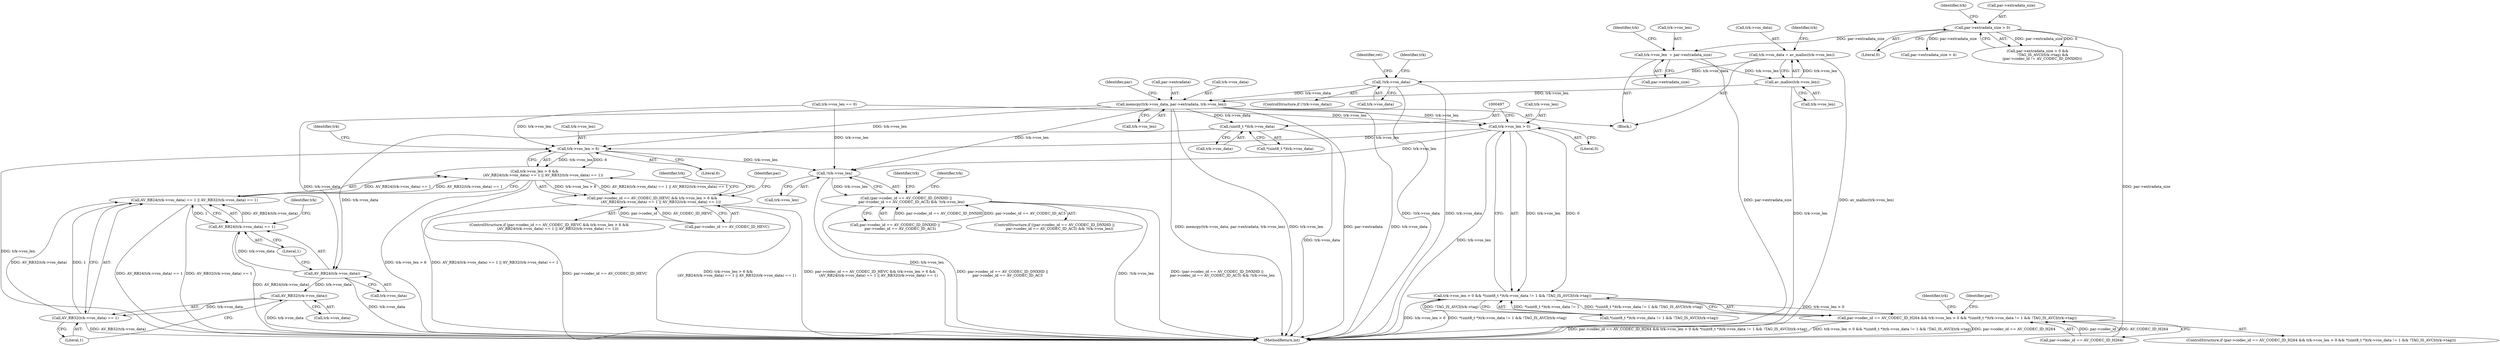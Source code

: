 digraph "0_FFmpeg_3a2d21bc5f97aa0161db3ae731fc2732be6108b8@API" {
"1000425" [label="(Call,memcpy(trk->vos_data, par->extradata, trk->vos_len))"];
"1000415" [label="(Call,!trk->vos_data)"];
"1000406" [label="(Call,trk->vos_data = av_malloc(trk->vos_len))"];
"1000410" [label="(Call,av_malloc(trk->vos_len))"];
"1000399" [label="(Call,trk->vos_len  = par->extradata_size)"];
"1000382" [label="(Call,par->extradata_size > 0)"];
"1000488" [label="(Call,trk->vos_len > 0)"];
"1000487" [label="(Call,trk->vos_len > 0 && *(uint8_t *)trk->vos_data != 1 && !TAG_IS_AVCI(trk->tag))"];
"1000481" [label="(Call,par->codec_id == AV_CODEC_ID_H264 && trk->vos_len > 0 && *(uint8_t *)trk->vos_data != 1 && !TAG_IS_AVCI(trk->tag))"];
"1000586" [label="(Call,trk->vos_len > 6)"];
"1000585" [label="(Call,trk->vos_len > 6 &&\n               (AV_RB24(trk->vos_data) == 1 || AV_RB32(trk->vos_data) == 1))"];
"1000579" [label="(Call,par->codec_id == AV_CODEC_ID_HEVC && trk->vos_len > 6 &&\n               (AV_RB24(trk->vos_data) == 1 || AV_RB32(trk->vos_data) == 1))"];
"1000766" [label="(Call,!trk->vos_len)"];
"1000754" [label="(Call,(par->codec_id == AV_CODEC_ID_DNXHD ||\n         par->codec_id == AV_CODEC_ID_AC3) && !trk->vos_len)"];
"1000496" [label="(Call,(uint8_t *)trk->vos_data)"];
"1000593" [label="(Call,AV_RB24(trk->vos_data))"];
"1000592" [label="(Call,AV_RB24(trk->vos_data) == 1)"];
"1000591" [label="(Call,AV_RB24(trk->vos_data) == 1 || AV_RB32(trk->vos_data) == 1)"];
"1000599" [label="(Call,AV_RB32(trk->vos_data))"];
"1000598" [label="(Call,AV_RB32(trk->vos_data) == 1)"];
"1000381" [label="(Call,par->extradata_size > 0 &&\n         !TAG_IS_AVCI(trk->tag) &&\n        (par->codec_id != AV_CODEC_ID_DNXHD))"];
"1000609" [label="(Identifier,trk)"];
"1000578" [label="(ControlStructure,if (par->codec_id == AV_CODEC_ID_HEVC && trk->vos_len > 6 &&\n               (AV_RB24(trk->vos_data) == 1 || AV_RB32(trk->vos_data) == 1)))"];
"1000391" [label="(Identifier,trk)"];
"1000767" [label="(Call,trk->vos_len)"];
"1000417" [label="(Identifier,trk)"];
"1000408" [label="(Identifier,trk)"];
"1000386" [label="(Literal,0)"];
"1001466" [label="(MethodReturn,int)"];
"1000579" [label="(Call,par->codec_id == AV_CODEC_ID_HEVC && trk->vos_len > 6 &&\n               (AV_RB24(trk->vos_data) == 1 || AV_RB32(trk->vos_data) == 1))"];
"1000591" [label="(Call,AV_RB24(trk->vos_data) == 1 || AV_RB32(trk->vos_data) == 1)"];
"1000598" [label="(Call,AV_RB32(trk->vos_data) == 1)"];
"1000754" [label="(Call,(par->codec_id == AV_CODEC_ID_DNXHD ||\n         par->codec_id == AV_CODEC_ID_AC3) && !trk->vos_len)"];
"1000421" [label="(Identifier,ret)"];
"1000411" [label="(Call,trk->vos_len)"];
"1000512" [label="(Identifier,trk)"];
"1000493" [label="(Call,*(uint8_t *)trk->vos_data != 1 && !TAG_IS_AVCI(trk->tag))"];
"1000383" [label="(Call,par->extradata_size)"];
"1000496" [label="(Call,(uint8_t *)trk->vos_data)"];
"1000406" [label="(Call,trk->vos_data = av_malloc(trk->vos_len))"];
"1000439" [label="(Identifier,par)"];
"1000415" [label="(Call,!trk->vos_data)"];
"1000382" [label="(Call,par->extradata_size > 0)"];
"1000755" [label="(Call,par->codec_id == AV_CODEC_ID_DNXHD ||\n         par->codec_id == AV_CODEC_ID_AC3)"];
"1000652" [label="(Identifier,par)"];
"1000597" [label="(Literal,1)"];
"1000495" [label="(Call,*(uint8_t *)trk->vos_data)"];
"1000498" [label="(Call,trk->vos_data)"];
"1000580" [label="(Call,par->codec_id == AV_CODEC_ID_HEVC)"];
"1000601" [label="(Identifier,trk)"];
"1000425" [label="(Call,memcpy(trk->vos_data, par->extradata, trk->vos_len))"];
"1000407" [label="(Call,trk->vos_data)"];
"1000376" [label="(Call,trk->vos_len == 0)"];
"1000492" [label="(Literal,0)"];
"1000429" [label="(Call,par->extradata)"];
"1000590" [label="(Literal,6)"];
"1000414" [label="(ControlStructure,if (!trk->vos_data))"];
"1000398" [label="(Block,)"];
"1000427" [label="(Identifier,trk)"];
"1000489" [label="(Call,trk->vos_len)"];
"1000582" [label="(Identifier,par)"];
"1000766" [label="(Call,!trk->vos_len)"];
"1000753" [label="(ControlStructure,if ((par->codec_id == AV_CODEC_ID_DNXHD ||\n         par->codec_id == AV_CODEC_ID_AC3) && !trk->vos_len))"];
"1000586" [label="(Call,trk->vos_len > 6)"];
"1000585" [label="(Call,trk->vos_len > 6 &&\n               (AV_RB24(trk->vos_data) == 1 || AV_RB32(trk->vos_data) == 1))"];
"1000593" [label="(Call,AV_RB24(trk->vos_data))"];
"1000482" [label="(Call,par->codec_id == AV_CODEC_ID_H264)"];
"1000773" [label="(Identifier,trk)"];
"1000403" [label="(Call,par->extradata_size)"];
"1000410" [label="(Call,av_malloc(trk->vos_len))"];
"1000488" [label="(Call,trk->vos_len > 0)"];
"1000695" [label="(Call,par->extradata_size > 4)"];
"1000487" [label="(Call,trk->vos_len > 0 && *(uint8_t *)trk->vos_data != 1 && !TAG_IS_AVCI(trk->tag))"];
"1000587" [label="(Call,trk->vos_len)"];
"1000592" [label="(Call,AV_RB24(trk->vos_data) == 1)"];
"1000432" [label="(Call,trk->vos_len)"];
"1000599" [label="(Call,AV_RB32(trk->vos_data))"];
"1000804" [label="(Identifier,trk)"];
"1000603" [label="(Literal,1)"];
"1000416" [label="(Call,trk->vos_data)"];
"1000600" [label="(Call,trk->vos_data)"];
"1000594" [label="(Call,trk->vos_data)"];
"1000481" [label="(Call,par->codec_id == AV_CODEC_ID_H264 && trk->vos_len > 0 && *(uint8_t *)trk->vos_data != 1 && !TAG_IS_AVCI(trk->tag))"];
"1000426" [label="(Call,trk->vos_data)"];
"1000399" [label="(Call,trk->vos_len  = par->extradata_size)"];
"1000595" [label="(Identifier,trk)"];
"1000480" [label="(ControlStructure,if (par->codec_id == AV_CODEC_ID_H264 && trk->vos_len > 0 && *(uint8_t *)trk->vos_data != 1 && !TAG_IS_AVCI(trk->tag)))"];
"1000400" [label="(Call,trk->vos_len)"];
"1000425" -> "1000398"  [label="AST: "];
"1000425" -> "1000432"  [label="CFG: "];
"1000426" -> "1000425"  [label="AST: "];
"1000429" -> "1000425"  [label="AST: "];
"1000432" -> "1000425"  [label="AST: "];
"1000439" -> "1000425"  [label="CFG: "];
"1000425" -> "1001466"  [label="DDG: trk->vos_data"];
"1000425" -> "1001466"  [label="DDG: memcpy(trk->vos_data, par->extradata, trk->vos_len)"];
"1000425" -> "1001466"  [label="DDG: trk->vos_len"];
"1000425" -> "1001466"  [label="DDG: par->extradata"];
"1000415" -> "1000425"  [label="DDG: trk->vos_data"];
"1000410" -> "1000425"  [label="DDG: trk->vos_len"];
"1000425" -> "1000488"  [label="DDG: trk->vos_len"];
"1000425" -> "1000496"  [label="DDG: trk->vos_data"];
"1000425" -> "1000586"  [label="DDG: trk->vos_len"];
"1000425" -> "1000593"  [label="DDG: trk->vos_data"];
"1000425" -> "1000766"  [label="DDG: trk->vos_len"];
"1000415" -> "1000414"  [label="AST: "];
"1000415" -> "1000416"  [label="CFG: "];
"1000416" -> "1000415"  [label="AST: "];
"1000421" -> "1000415"  [label="CFG: "];
"1000427" -> "1000415"  [label="CFG: "];
"1000415" -> "1001466"  [label="DDG: trk->vos_data"];
"1000415" -> "1001466"  [label="DDG: !trk->vos_data"];
"1000406" -> "1000415"  [label="DDG: trk->vos_data"];
"1000406" -> "1000398"  [label="AST: "];
"1000406" -> "1000410"  [label="CFG: "];
"1000407" -> "1000406"  [label="AST: "];
"1000410" -> "1000406"  [label="AST: "];
"1000417" -> "1000406"  [label="CFG: "];
"1000406" -> "1001466"  [label="DDG: av_malloc(trk->vos_len)"];
"1000410" -> "1000406"  [label="DDG: trk->vos_len"];
"1000410" -> "1000411"  [label="CFG: "];
"1000411" -> "1000410"  [label="AST: "];
"1000410" -> "1001466"  [label="DDG: trk->vos_len"];
"1000399" -> "1000410"  [label="DDG: trk->vos_len"];
"1000399" -> "1000398"  [label="AST: "];
"1000399" -> "1000403"  [label="CFG: "];
"1000400" -> "1000399"  [label="AST: "];
"1000403" -> "1000399"  [label="AST: "];
"1000408" -> "1000399"  [label="CFG: "];
"1000399" -> "1001466"  [label="DDG: par->extradata_size"];
"1000382" -> "1000399"  [label="DDG: par->extradata_size"];
"1000382" -> "1000381"  [label="AST: "];
"1000382" -> "1000386"  [label="CFG: "];
"1000383" -> "1000382"  [label="AST: "];
"1000386" -> "1000382"  [label="AST: "];
"1000391" -> "1000382"  [label="CFG: "];
"1000381" -> "1000382"  [label="CFG: "];
"1000382" -> "1001466"  [label="DDG: par->extradata_size"];
"1000382" -> "1000381"  [label="DDG: par->extradata_size"];
"1000382" -> "1000381"  [label="DDG: 0"];
"1000382" -> "1000695"  [label="DDG: par->extradata_size"];
"1000488" -> "1000487"  [label="AST: "];
"1000488" -> "1000492"  [label="CFG: "];
"1000489" -> "1000488"  [label="AST: "];
"1000492" -> "1000488"  [label="AST: "];
"1000497" -> "1000488"  [label="CFG: "];
"1000487" -> "1000488"  [label="CFG: "];
"1000488" -> "1001466"  [label="DDG: trk->vos_len"];
"1000488" -> "1000487"  [label="DDG: trk->vos_len"];
"1000488" -> "1000487"  [label="DDG: 0"];
"1000376" -> "1000488"  [label="DDG: trk->vos_len"];
"1000488" -> "1000586"  [label="DDG: trk->vos_len"];
"1000488" -> "1000766"  [label="DDG: trk->vos_len"];
"1000487" -> "1000481"  [label="AST: "];
"1000487" -> "1000493"  [label="CFG: "];
"1000493" -> "1000487"  [label="AST: "];
"1000481" -> "1000487"  [label="CFG: "];
"1000487" -> "1001466"  [label="DDG: trk->vos_len > 0"];
"1000487" -> "1001466"  [label="DDG: *(uint8_t *)trk->vos_data != 1 && !TAG_IS_AVCI(trk->tag)"];
"1000487" -> "1000481"  [label="DDG: trk->vos_len > 0"];
"1000487" -> "1000481"  [label="DDG: *(uint8_t *)trk->vos_data != 1 && !TAG_IS_AVCI(trk->tag)"];
"1000493" -> "1000487"  [label="DDG: *(uint8_t *)trk->vos_data != 1"];
"1000493" -> "1000487"  [label="DDG: !TAG_IS_AVCI(trk->tag)"];
"1000481" -> "1000480"  [label="AST: "];
"1000481" -> "1000482"  [label="CFG: "];
"1000482" -> "1000481"  [label="AST: "];
"1000512" -> "1000481"  [label="CFG: "];
"1000582" -> "1000481"  [label="CFG: "];
"1000481" -> "1001466"  [label="DDG: par->codec_id == AV_CODEC_ID_H264 && trk->vos_len > 0 && *(uint8_t *)trk->vos_data != 1 && !TAG_IS_AVCI(trk->tag)"];
"1000481" -> "1001466"  [label="DDG: trk->vos_len > 0 && *(uint8_t *)trk->vos_data != 1 && !TAG_IS_AVCI(trk->tag)"];
"1000481" -> "1001466"  [label="DDG: par->codec_id == AV_CODEC_ID_H264"];
"1000482" -> "1000481"  [label="DDG: par->codec_id"];
"1000482" -> "1000481"  [label="DDG: AV_CODEC_ID_H264"];
"1000586" -> "1000585"  [label="AST: "];
"1000586" -> "1000590"  [label="CFG: "];
"1000587" -> "1000586"  [label="AST: "];
"1000590" -> "1000586"  [label="AST: "];
"1000595" -> "1000586"  [label="CFG: "];
"1000585" -> "1000586"  [label="CFG: "];
"1000586" -> "1001466"  [label="DDG: trk->vos_len"];
"1000586" -> "1000585"  [label="DDG: trk->vos_len"];
"1000586" -> "1000585"  [label="DDG: 6"];
"1000376" -> "1000586"  [label="DDG: trk->vos_len"];
"1000586" -> "1000766"  [label="DDG: trk->vos_len"];
"1000585" -> "1000579"  [label="AST: "];
"1000585" -> "1000591"  [label="CFG: "];
"1000591" -> "1000585"  [label="AST: "];
"1000579" -> "1000585"  [label="CFG: "];
"1000585" -> "1001466"  [label="DDG: trk->vos_len > 6"];
"1000585" -> "1001466"  [label="DDG: AV_RB24(trk->vos_data) == 1 || AV_RB32(trk->vos_data) == 1"];
"1000585" -> "1000579"  [label="DDG: trk->vos_len > 6"];
"1000585" -> "1000579"  [label="DDG: AV_RB24(trk->vos_data) == 1 || AV_RB32(trk->vos_data) == 1"];
"1000591" -> "1000585"  [label="DDG: AV_RB24(trk->vos_data) == 1"];
"1000591" -> "1000585"  [label="DDG: AV_RB32(trk->vos_data) == 1"];
"1000579" -> "1000578"  [label="AST: "];
"1000579" -> "1000580"  [label="CFG: "];
"1000580" -> "1000579"  [label="AST: "];
"1000609" -> "1000579"  [label="CFG: "];
"1000652" -> "1000579"  [label="CFG: "];
"1000579" -> "1001466"  [label="DDG: par->codec_id == AV_CODEC_ID_HEVC && trk->vos_len > 6 &&\n               (AV_RB24(trk->vos_data) == 1 || AV_RB32(trk->vos_data) == 1)"];
"1000579" -> "1001466"  [label="DDG: par->codec_id == AV_CODEC_ID_HEVC"];
"1000579" -> "1001466"  [label="DDG: trk->vos_len > 6 &&\n               (AV_RB24(trk->vos_data) == 1 || AV_RB32(trk->vos_data) == 1)"];
"1000580" -> "1000579"  [label="DDG: par->codec_id"];
"1000580" -> "1000579"  [label="DDG: AV_CODEC_ID_HEVC"];
"1000766" -> "1000754"  [label="AST: "];
"1000766" -> "1000767"  [label="CFG: "];
"1000767" -> "1000766"  [label="AST: "];
"1000754" -> "1000766"  [label="CFG: "];
"1000766" -> "1001466"  [label="DDG: trk->vos_len"];
"1000766" -> "1000754"  [label="DDG: trk->vos_len"];
"1000376" -> "1000766"  [label="DDG: trk->vos_len"];
"1000754" -> "1000753"  [label="AST: "];
"1000754" -> "1000755"  [label="CFG: "];
"1000755" -> "1000754"  [label="AST: "];
"1000773" -> "1000754"  [label="CFG: "];
"1000804" -> "1000754"  [label="CFG: "];
"1000754" -> "1001466"  [label="DDG: (par->codec_id == AV_CODEC_ID_DNXHD ||\n         par->codec_id == AV_CODEC_ID_AC3) && !trk->vos_len"];
"1000754" -> "1001466"  [label="DDG: par->codec_id == AV_CODEC_ID_DNXHD ||\n         par->codec_id == AV_CODEC_ID_AC3"];
"1000754" -> "1001466"  [label="DDG: !trk->vos_len"];
"1000755" -> "1000754"  [label="DDG: par->codec_id == AV_CODEC_ID_DNXHD"];
"1000755" -> "1000754"  [label="DDG: par->codec_id == AV_CODEC_ID_AC3"];
"1000496" -> "1000495"  [label="AST: "];
"1000496" -> "1000498"  [label="CFG: "];
"1000497" -> "1000496"  [label="AST: "];
"1000498" -> "1000496"  [label="AST: "];
"1000495" -> "1000496"  [label="CFG: "];
"1000496" -> "1001466"  [label="DDG: trk->vos_data"];
"1000496" -> "1000593"  [label="DDG: trk->vos_data"];
"1000593" -> "1000592"  [label="AST: "];
"1000593" -> "1000594"  [label="CFG: "];
"1000594" -> "1000593"  [label="AST: "];
"1000597" -> "1000593"  [label="CFG: "];
"1000593" -> "1001466"  [label="DDG: trk->vos_data"];
"1000593" -> "1000592"  [label="DDG: trk->vos_data"];
"1000593" -> "1000599"  [label="DDG: trk->vos_data"];
"1000592" -> "1000591"  [label="AST: "];
"1000592" -> "1000597"  [label="CFG: "];
"1000597" -> "1000592"  [label="AST: "];
"1000601" -> "1000592"  [label="CFG: "];
"1000591" -> "1000592"  [label="CFG: "];
"1000592" -> "1001466"  [label="DDG: AV_RB24(trk->vos_data)"];
"1000592" -> "1000591"  [label="DDG: AV_RB24(trk->vos_data)"];
"1000592" -> "1000591"  [label="DDG: 1"];
"1000591" -> "1000598"  [label="CFG: "];
"1000598" -> "1000591"  [label="AST: "];
"1000591" -> "1001466"  [label="DDG: AV_RB32(trk->vos_data) == 1"];
"1000591" -> "1001466"  [label="DDG: AV_RB24(trk->vos_data) == 1"];
"1000598" -> "1000591"  [label="DDG: AV_RB32(trk->vos_data)"];
"1000598" -> "1000591"  [label="DDG: 1"];
"1000599" -> "1000598"  [label="AST: "];
"1000599" -> "1000600"  [label="CFG: "];
"1000600" -> "1000599"  [label="AST: "];
"1000603" -> "1000599"  [label="CFG: "];
"1000599" -> "1001466"  [label="DDG: trk->vos_data"];
"1000599" -> "1000598"  [label="DDG: trk->vos_data"];
"1000598" -> "1000603"  [label="CFG: "];
"1000603" -> "1000598"  [label="AST: "];
"1000598" -> "1001466"  [label="DDG: AV_RB32(trk->vos_data)"];
}
